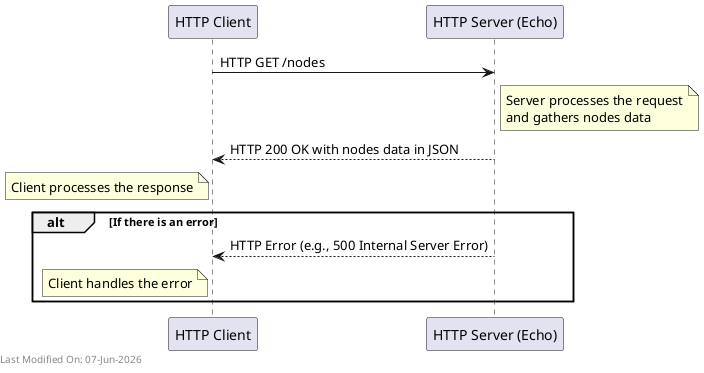 @startuml
participant "HTTP Client" as client
participant "HTTP Server (Echo)" as server

client -> server: HTTP GET /nodes
note right of server: Server processes the request\nand gathers nodes data
server --> client: HTTP 200 OK with nodes data in JSON
note left of client: Client processes the response

alt If there is an error
    server --> client: HTTP Error (e.g., 500 Internal Server Error)
    note left of client: Client handles the error
end

left footer Last Modified On: %date("dd-MMM-yyyy")

@enduml
